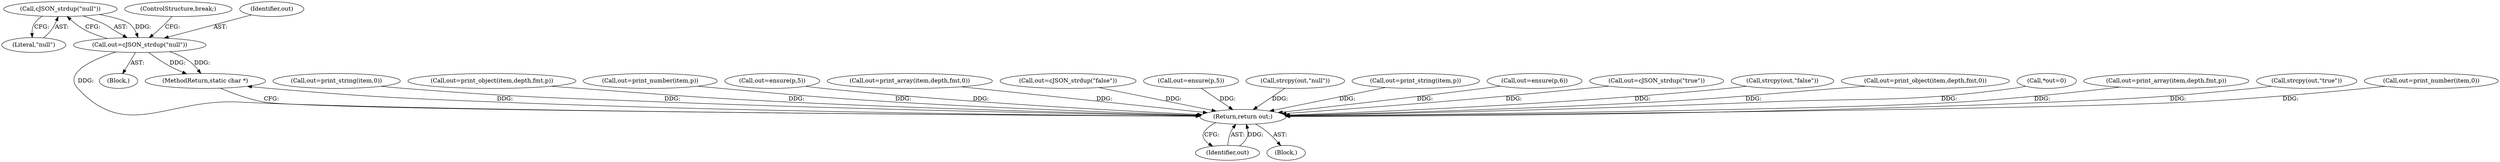 digraph "0_iperf_91f2fa59e8ed80dfbf400add0164ee0e508e412a_45@API" {
"1000208" [label="(Call,cJSON_strdup(\"null\"))"];
"1000206" [label="(Call,out=cJSON_strdup(\"null\"))"];
"1000255" [label="(Return,return out;)"];
"1000256" [label="(Identifier,out)"];
"1000209" [label="(Literal,\"null\")"];
"1000231" [label="(Call,out=print_string(item,0))"];
"1000204" [label="(Block,)"];
"1000105" [label="(Block,)"];
"1000188" [label="(Call,out=print_object(item,depth,fmt,p))"];
"1000165" [label="(Call,out=print_number(item,p))"];
"1000153" [label="(Call,out=ensure(p,5))"];
"1000210" [label="(ControlStructure,break;)"];
"1000238" [label="(Call,out=print_array(item,depth,fmt,0))"];
"1000212" [label="(Call,out=cJSON_strdup(\"false\"))"];
"1000127" [label="(Call,out=ensure(p,5))"];
"1000134" [label="(Call,strcpy(out,\"null\"))"];
"1000172" [label="(Call,out=print_string(item,p))"];
"1000140" [label="(Call,out=ensure(p,6))"];
"1000257" [label="(MethodReturn,static char *)"];
"1000218" [label="(Call,out=cJSON_strdup(\"true\"))"];
"1000255" [label="(Return,return out;)"];
"1000147" [label="(Call,strcpy(out,\"false\"))"];
"1000247" [label="(Call,out=print_object(item,depth,fmt,0))"];
"1000208" [label="(Call,cJSON_strdup(\"null\"))"];
"1000107" [label="(Call,*out=0)"];
"1000206" [label="(Call,out=cJSON_strdup(\"null\"))"];
"1000179" [label="(Call,out=print_array(item,depth,fmt,p))"];
"1000207" [label="(Identifier,out)"];
"1000160" [label="(Call,strcpy(out,\"true\"))"];
"1000224" [label="(Call,out=print_number(item,0))"];
"1000208" -> "1000206"  [label="AST: "];
"1000208" -> "1000209"  [label="CFG: "];
"1000209" -> "1000208"  [label="AST: "];
"1000206" -> "1000208"  [label="CFG: "];
"1000208" -> "1000206"  [label="DDG: "];
"1000206" -> "1000204"  [label="AST: "];
"1000207" -> "1000206"  [label="AST: "];
"1000210" -> "1000206"  [label="CFG: "];
"1000206" -> "1000257"  [label="DDG: "];
"1000206" -> "1000257"  [label="DDG: "];
"1000206" -> "1000255"  [label="DDG: "];
"1000255" -> "1000105"  [label="AST: "];
"1000255" -> "1000256"  [label="CFG: "];
"1000256" -> "1000255"  [label="AST: "];
"1000257" -> "1000255"  [label="CFG: "];
"1000255" -> "1000257"  [label="DDG: "];
"1000256" -> "1000255"  [label="DDG: "];
"1000247" -> "1000255"  [label="DDG: "];
"1000224" -> "1000255"  [label="DDG: "];
"1000107" -> "1000255"  [label="DDG: "];
"1000238" -> "1000255"  [label="DDG: "];
"1000218" -> "1000255"  [label="DDG: "];
"1000188" -> "1000255"  [label="DDG: "];
"1000140" -> "1000255"  [label="DDG: "];
"1000165" -> "1000255"  [label="DDG: "];
"1000179" -> "1000255"  [label="DDG: "];
"1000147" -> "1000255"  [label="DDG: "];
"1000153" -> "1000255"  [label="DDG: "];
"1000231" -> "1000255"  [label="DDG: "];
"1000127" -> "1000255"  [label="DDG: "];
"1000160" -> "1000255"  [label="DDG: "];
"1000212" -> "1000255"  [label="DDG: "];
"1000134" -> "1000255"  [label="DDG: "];
"1000172" -> "1000255"  [label="DDG: "];
}
